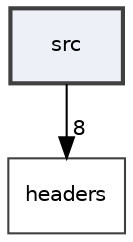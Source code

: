 digraph "src"
{
 // LATEX_PDF_SIZE
  edge [fontname="Helvetica",fontsize="10",labelfontname="Helvetica",labelfontsize="10"];
  node [fontname="Helvetica",fontsize="10",shape=record];
  compound=true
  dir_68267d1309a1af8e8297ef4c3efbcdba [shape=box, label="src", style="filled,bold,", fillcolor="#edf0f7", color="grey25", URL="dir_68267d1309a1af8e8297ef4c3efbcdba.html"];
  dir_7f57b1e41c5acd0e859ae5f3a2b075a9 [shape=box, label="headers", style="", fillcolor="#edf0f7", color="grey25", URL="dir_7f57b1e41c5acd0e859ae5f3a2b075a9.html"];
  dir_68267d1309a1af8e8297ef4c3efbcdba->dir_7f57b1e41c5acd0e859ae5f3a2b075a9 [headlabel="8", labeldistance=1.5 headhref="dir_000001_000000.html"];
}
